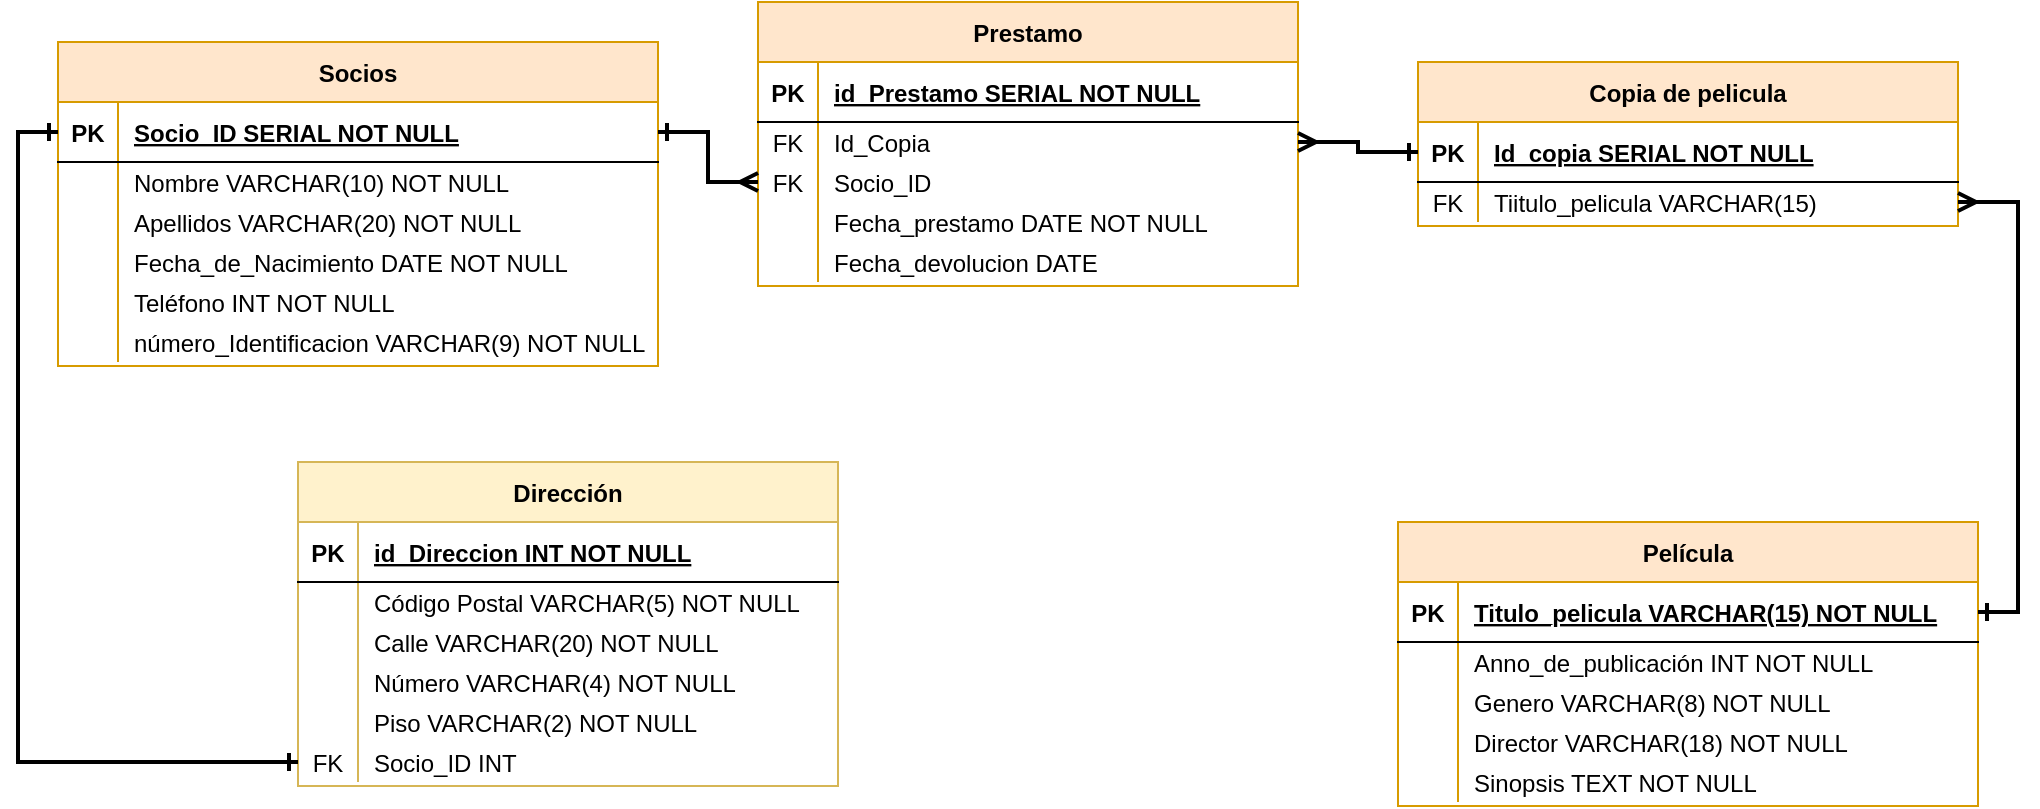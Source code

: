 <mxfile version="23.1.2" type="device">
  <diagram name="Página-1" id="b1F38olRcPVc5wKSzZeU">
    <mxGraphModel dx="954" dy="647" grid="1" gridSize="10" guides="1" tooltips="1" connect="1" arrows="1" fold="1" page="1" pageScale="1" pageWidth="827" pageHeight="1169" math="0" shadow="0">
      <root>
        <mxCell id="0" />
        <mxCell id="1" parent="0" />
        <mxCell id="GmrNCMUaz3DFO7b5eAPI-1" value="Socios" style="shape=table;startSize=30;container=1;collapsible=1;childLayout=tableLayout;fixedRows=1;rowLines=0;fontStyle=1;align=center;resizeLast=1;fillColor=#ffe6cc;strokeColor=#d79b00;" vertex="1" parent="1">
          <mxGeometry x="570" y="250" width="300" height="162" as="geometry" />
        </mxCell>
        <mxCell id="GmrNCMUaz3DFO7b5eAPI-2" value="" style="shape=partialRectangle;collapsible=0;dropTarget=0;pointerEvents=0;fillColor=none;points=[[0,0.5],[1,0.5]];portConstraint=eastwest;top=0;left=0;right=0;bottom=1;" vertex="1" parent="GmrNCMUaz3DFO7b5eAPI-1">
          <mxGeometry y="30" width="300" height="30" as="geometry" />
        </mxCell>
        <mxCell id="GmrNCMUaz3DFO7b5eAPI-3" value="PK" style="shape=partialRectangle;overflow=hidden;connectable=0;fillColor=none;top=0;left=0;bottom=0;right=0;fontStyle=1;" vertex="1" parent="GmrNCMUaz3DFO7b5eAPI-2">
          <mxGeometry width="30" height="30" as="geometry">
            <mxRectangle width="30" height="30" as="alternateBounds" />
          </mxGeometry>
        </mxCell>
        <mxCell id="GmrNCMUaz3DFO7b5eAPI-4" value="Socio_ID SERIAL NOT NULL" style="shape=partialRectangle;overflow=hidden;connectable=0;fillColor=none;top=0;left=0;bottom=0;right=0;align=left;spacingLeft=6;fontStyle=5;" vertex="1" parent="GmrNCMUaz3DFO7b5eAPI-2">
          <mxGeometry x="30" width="270" height="30" as="geometry">
            <mxRectangle width="270" height="30" as="alternateBounds" />
          </mxGeometry>
        </mxCell>
        <mxCell id="GmrNCMUaz3DFO7b5eAPI-5" value="" style="shape=partialRectangle;collapsible=0;dropTarget=0;pointerEvents=0;fillColor=none;points=[[0,0.5],[1,0.5]];portConstraint=eastwest;top=0;left=0;right=0;bottom=0;" vertex="1" parent="GmrNCMUaz3DFO7b5eAPI-1">
          <mxGeometry y="60" width="300" height="20" as="geometry" />
        </mxCell>
        <mxCell id="GmrNCMUaz3DFO7b5eAPI-6" value="" style="shape=partialRectangle;overflow=hidden;connectable=0;fillColor=none;top=0;left=0;bottom=0;right=0;" vertex="1" parent="GmrNCMUaz3DFO7b5eAPI-5">
          <mxGeometry width="30" height="20" as="geometry">
            <mxRectangle width="30" height="20" as="alternateBounds" />
          </mxGeometry>
        </mxCell>
        <mxCell id="GmrNCMUaz3DFO7b5eAPI-7" value="Nombre VARCHAR(10) NOT NULL" style="shape=partialRectangle;overflow=hidden;connectable=0;fillColor=none;top=0;left=0;bottom=0;right=0;align=left;spacingLeft=6;" vertex="1" parent="GmrNCMUaz3DFO7b5eAPI-5">
          <mxGeometry x="30" width="270" height="20" as="geometry">
            <mxRectangle width="270" height="20" as="alternateBounds" />
          </mxGeometry>
        </mxCell>
        <mxCell id="GmrNCMUaz3DFO7b5eAPI-8" value="" style="shape=partialRectangle;collapsible=0;dropTarget=0;pointerEvents=0;fillColor=none;points=[[0,0.5],[1,0.5]];portConstraint=eastwest;top=0;left=0;right=0;bottom=0;" vertex="1" parent="GmrNCMUaz3DFO7b5eAPI-1">
          <mxGeometry y="80" width="300" height="20" as="geometry" />
        </mxCell>
        <mxCell id="GmrNCMUaz3DFO7b5eAPI-9" value="" style="shape=partialRectangle;overflow=hidden;connectable=0;fillColor=none;top=0;left=0;bottom=0;right=0;" vertex="1" parent="GmrNCMUaz3DFO7b5eAPI-8">
          <mxGeometry width="30" height="20" as="geometry">
            <mxRectangle width="30" height="20" as="alternateBounds" />
          </mxGeometry>
        </mxCell>
        <mxCell id="GmrNCMUaz3DFO7b5eAPI-10" value="Apellidos VARCHAR(20) NOT NULL" style="shape=partialRectangle;overflow=hidden;connectable=0;fillColor=none;top=0;left=0;bottom=0;right=0;align=left;spacingLeft=6;" vertex="1" parent="GmrNCMUaz3DFO7b5eAPI-8">
          <mxGeometry x="30" width="270" height="20" as="geometry">
            <mxRectangle width="270" height="20" as="alternateBounds" />
          </mxGeometry>
        </mxCell>
        <mxCell id="GmrNCMUaz3DFO7b5eAPI-11" value="" style="shape=partialRectangle;collapsible=0;dropTarget=0;pointerEvents=0;fillColor=none;points=[[0,0.5],[1,0.5]];portConstraint=eastwest;top=0;left=0;right=0;bottom=0;" vertex="1" parent="GmrNCMUaz3DFO7b5eAPI-1">
          <mxGeometry y="100" width="300" height="20" as="geometry" />
        </mxCell>
        <mxCell id="GmrNCMUaz3DFO7b5eAPI-12" value="" style="shape=partialRectangle;overflow=hidden;connectable=0;fillColor=none;top=0;left=0;bottom=0;right=0;" vertex="1" parent="GmrNCMUaz3DFO7b5eAPI-11">
          <mxGeometry width="30" height="20" as="geometry">
            <mxRectangle width="30" height="20" as="alternateBounds" />
          </mxGeometry>
        </mxCell>
        <mxCell id="GmrNCMUaz3DFO7b5eAPI-13" value="Fecha_de_Nacimiento DATE NOT NULL" style="shape=partialRectangle;overflow=hidden;connectable=0;fillColor=none;top=0;left=0;bottom=0;right=0;align=left;spacingLeft=6;" vertex="1" parent="GmrNCMUaz3DFO7b5eAPI-11">
          <mxGeometry x="30" width="270" height="20" as="geometry">
            <mxRectangle width="270" height="20" as="alternateBounds" />
          </mxGeometry>
        </mxCell>
        <mxCell id="GmrNCMUaz3DFO7b5eAPI-14" value="" style="shape=partialRectangle;collapsible=0;dropTarget=0;pointerEvents=0;fillColor=none;points=[[0,0.5],[1,0.5]];portConstraint=eastwest;top=0;left=0;right=0;bottom=0;" vertex="1" parent="GmrNCMUaz3DFO7b5eAPI-1">
          <mxGeometry y="120" width="300" height="20" as="geometry" />
        </mxCell>
        <mxCell id="GmrNCMUaz3DFO7b5eAPI-15" value="" style="shape=partialRectangle;overflow=hidden;connectable=0;fillColor=none;top=0;left=0;bottom=0;right=0;" vertex="1" parent="GmrNCMUaz3DFO7b5eAPI-14">
          <mxGeometry width="30" height="20" as="geometry">
            <mxRectangle width="30" height="20" as="alternateBounds" />
          </mxGeometry>
        </mxCell>
        <mxCell id="GmrNCMUaz3DFO7b5eAPI-16" value="Teléfono INT NOT NULL" style="shape=partialRectangle;overflow=hidden;connectable=0;fillColor=none;top=0;left=0;bottom=0;right=0;align=left;spacingLeft=6;" vertex="1" parent="GmrNCMUaz3DFO7b5eAPI-14">
          <mxGeometry x="30" width="270" height="20" as="geometry">
            <mxRectangle width="270" height="20" as="alternateBounds" />
          </mxGeometry>
        </mxCell>
        <mxCell id="GmrNCMUaz3DFO7b5eAPI-17" value="" style="shape=partialRectangle;collapsible=0;dropTarget=0;pointerEvents=0;fillColor=none;points=[[0,0.5],[1,0.5]];portConstraint=eastwest;top=0;left=0;right=0;bottom=0;" vertex="1" parent="GmrNCMUaz3DFO7b5eAPI-1">
          <mxGeometry y="140" width="300" height="20" as="geometry" />
        </mxCell>
        <mxCell id="GmrNCMUaz3DFO7b5eAPI-18" value="" style="shape=partialRectangle;overflow=hidden;connectable=0;fillColor=none;top=0;left=0;bottom=0;right=0;" vertex="1" parent="GmrNCMUaz3DFO7b5eAPI-17">
          <mxGeometry width="30" height="20" as="geometry">
            <mxRectangle width="30" height="20" as="alternateBounds" />
          </mxGeometry>
        </mxCell>
        <mxCell id="GmrNCMUaz3DFO7b5eAPI-19" value="número_Identificacion VARCHAR(9) NOT NULL" style="shape=partialRectangle;overflow=hidden;connectable=0;fillColor=none;top=0;left=0;bottom=0;right=0;align=left;spacingLeft=6;" vertex="1" parent="GmrNCMUaz3DFO7b5eAPI-17">
          <mxGeometry x="30" width="270" height="20" as="geometry">
            <mxRectangle width="270" height="20" as="alternateBounds" />
          </mxGeometry>
        </mxCell>
        <mxCell id="GmrNCMUaz3DFO7b5eAPI-20" value="Película" style="shape=table;startSize=30;container=1;collapsible=1;childLayout=tableLayout;fixedRows=1;rowLines=0;fontStyle=1;align=center;resizeLast=1;fillColor=#ffe6cc;strokeColor=#d79b00;" vertex="1" parent="1">
          <mxGeometry x="1240" y="490" width="290" height="142" as="geometry" />
        </mxCell>
        <mxCell id="GmrNCMUaz3DFO7b5eAPI-21" value="" style="shape=partialRectangle;collapsible=0;dropTarget=0;pointerEvents=0;fillColor=none;points=[[0,0.5],[1,0.5]];portConstraint=eastwest;top=0;left=0;right=0;bottom=1;" vertex="1" parent="GmrNCMUaz3DFO7b5eAPI-20">
          <mxGeometry y="30" width="290" height="30" as="geometry" />
        </mxCell>
        <mxCell id="GmrNCMUaz3DFO7b5eAPI-22" value="PK" style="shape=partialRectangle;overflow=hidden;connectable=0;fillColor=none;top=0;left=0;bottom=0;right=0;fontStyle=1;" vertex="1" parent="GmrNCMUaz3DFO7b5eAPI-21">
          <mxGeometry width="30" height="30" as="geometry">
            <mxRectangle width="30" height="30" as="alternateBounds" />
          </mxGeometry>
        </mxCell>
        <mxCell id="GmrNCMUaz3DFO7b5eAPI-23" value="Titulo_pelicula VARCHAR(15) NOT NULL" style="shape=partialRectangle;overflow=hidden;connectable=0;fillColor=none;top=0;left=0;bottom=0;right=0;align=left;spacingLeft=6;fontStyle=5;" vertex="1" parent="GmrNCMUaz3DFO7b5eAPI-21">
          <mxGeometry x="30" width="260" height="30" as="geometry">
            <mxRectangle width="260" height="30" as="alternateBounds" />
          </mxGeometry>
        </mxCell>
        <mxCell id="GmrNCMUaz3DFO7b5eAPI-24" value="" style="shape=partialRectangle;collapsible=0;dropTarget=0;pointerEvents=0;fillColor=none;points=[[0,0.5],[1,0.5]];portConstraint=eastwest;top=0;left=0;right=0;bottom=0;" vertex="1" parent="GmrNCMUaz3DFO7b5eAPI-20">
          <mxGeometry y="60" width="290" height="20" as="geometry" />
        </mxCell>
        <mxCell id="GmrNCMUaz3DFO7b5eAPI-25" value="" style="shape=partialRectangle;overflow=hidden;connectable=0;fillColor=none;top=0;left=0;bottom=0;right=0;" vertex="1" parent="GmrNCMUaz3DFO7b5eAPI-24">
          <mxGeometry width="30" height="20" as="geometry">
            <mxRectangle width="30" height="20" as="alternateBounds" />
          </mxGeometry>
        </mxCell>
        <mxCell id="GmrNCMUaz3DFO7b5eAPI-26" value="Anno_de_publicación INT NOT NULL" style="shape=partialRectangle;overflow=hidden;connectable=0;fillColor=none;top=0;left=0;bottom=0;right=0;align=left;spacingLeft=6;" vertex="1" parent="GmrNCMUaz3DFO7b5eAPI-24">
          <mxGeometry x="30" width="260" height="20" as="geometry">
            <mxRectangle width="260" height="20" as="alternateBounds" />
          </mxGeometry>
        </mxCell>
        <mxCell id="GmrNCMUaz3DFO7b5eAPI-27" value="" style="shape=partialRectangle;collapsible=0;dropTarget=0;pointerEvents=0;fillColor=none;points=[[0,0.5],[1,0.5]];portConstraint=eastwest;top=0;left=0;right=0;bottom=0;" vertex="1" parent="GmrNCMUaz3DFO7b5eAPI-20">
          <mxGeometry y="80" width="290" height="20" as="geometry" />
        </mxCell>
        <mxCell id="GmrNCMUaz3DFO7b5eAPI-28" value="" style="shape=partialRectangle;overflow=hidden;connectable=0;fillColor=none;top=0;left=0;bottom=0;right=0;" vertex="1" parent="GmrNCMUaz3DFO7b5eAPI-27">
          <mxGeometry width="30" height="20" as="geometry">
            <mxRectangle width="30" height="20" as="alternateBounds" />
          </mxGeometry>
        </mxCell>
        <mxCell id="GmrNCMUaz3DFO7b5eAPI-29" value="Genero VARCHAR(8) NOT NULL" style="shape=partialRectangle;overflow=hidden;connectable=0;fillColor=none;top=0;left=0;bottom=0;right=0;align=left;spacingLeft=6;" vertex="1" parent="GmrNCMUaz3DFO7b5eAPI-27">
          <mxGeometry x="30" width="260" height="20" as="geometry">
            <mxRectangle width="260" height="20" as="alternateBounds" />
          </mxGeometry>
        </mxCell>
        <mxCell id="GmrNCMUaz3DFO7b5eAPI-30" value="" style="shape=partialRectangle;collapsible=0;dropTarget=0;pointerEvents=0;fillColor=none;points=[[0,0.5],[1,0.5]];portConstraint=eastwest;top=0;left=0;right=0;bottom=0;" vertex="1" parent="GmrNCMUaz3DFO7b5eAPI-20">
          <mxGeometry y="100" width="290" height="20" as="geometry" />
        </mxCell>
        <mxCell id="GmrNCMUaz3DFO7b5eAPI-31" value="" style="shape=partialRectangle;overflow=hidden;connectable=0;fillColor=none;top=0;left=0;bottom=0;right=0;" vertex="1" parent="GmrNCMUaz3DFO7b5eAPI-30">
          <mxGeometry width="30" height="20" as="geometry">
            <mxRectangle width="30" height="20" as="alternateBounds" />
          </mxGeometry>
        </mxCell>
        <mxCell id="GmrNCMUaz3DFO7b5eAPI-32" value="Director VARCHAR(18) NOT NULL" style="shape=partialRectangle;overflow=hidden;connectable=0;fillColor=none;top=0;left=0;bottom=0;right=0;align=left;spacingLeft=6;" vertex="1" parent="GmrNCMUaz3DFO7b5eAPI-30">
          <mxGeometry x="30" width="260" height="20" as="geometry">
            <mxRectangle width="260" height="20" as="alternateBounds" />
          </mxGeometry>
        </mxCell>
        <mxCell id="GmrNCMUaz3DFO7b5eAPI-33" value="" style="shape=partialRectangle;collapsible=0;dropTarget=0;pointerEvents=0;fillColor=none;points=[[0,0.5],[1,0.5]];portConstraint=eastwest;top=0;left=0;right=0;bottom=0;" vertex="1" parent="GmrNCMUaz3DFO7b5eAPI-20">
          <mxGeometry y="120" width="290" height="20" as="geometry" />
        </mxCell>
        <mxCell id="GmrNCMUaz3DFO7b5eAPI-34" value="" style="shape=partialRectangle;overflow=hidden;connectable=0;fillColor=none;top=0;left=0;bottom=0;right=0;" vertex="1" parent="GmrNCMUaz3DFO7b5eAPI-33">
          <mxGeometry width="30" height="20" as="geometry">
            <mxRectangle width="30" height="20" as="alternateBounds" />
          </mxGeometry>
        </mxCell>
        <mxCell id="GmrNCMUaz3DFO7b5eAPI-35" value="Sinopsis TEXT NOT NULL" style="shape=partialRectangle;overflow=hidden;connectable=0;fillColor=none;top=0;left=0;bottom=0;right=0;align=left;spacingLeft=6;" vertex="1" parent="GmrNCMUaz3DFO7b5eAPI-33">
          <mxGeometry x="30" width="260" height="20" as="geometry">
            <mxRectangle width="260" height="20" as="alternateBounds" />
          </mxGeometry>
        </mxCell>
        <mxCell id="GmrNCMUaz3DFO7b5eAPI-36" value="Copia de pelicula" style="shape=table;startSize=30;container=1;collapsible=1;childLayout=tableLayout;fixedRows=1;rowLines=0;fontStyle=1;align=center;resizeLast=1;fillColor=#ffe6cc;strokeColor=#d79b00;" vertex="1" parent="1">
          <mxGeometry x="1250" y="260" width="270" height="82" as="geometry" />
        </mxCell>
        <mxCell id="GmrNCMUaz3DFO7b5eAPI-37" value="" style="shape=partialRectangle;collapsible=0;dropTarget=0;pointerEvents=0;fillColor=none;points=[[0,0.5],[1,0.5]];portConstraint=eastwest;top=0;left=0;right=0;bottom=1;" vertex="1" parent="GmrNCMUaz3DFO7b5eAPI-36">
          <mxGeometry y="30" width="270" height="30" as="geometry" />
        </mxCell>
        <mxCell id="GmrNCMUaz3DFO7b5eAPI-38" value="PK" style="shape=partialRectangle;overflow=hidden;connectable=0;fillColor=none;top=0;left=0;bottom=0;right=0;fontStyle=1;" vertex="1" parent="GmrNCMUaz3DFO7b5eAPI-37">
          <mxGeometry width="30" height="30" as="geometry">
            <mxRectangle width="30" height="30" as="alternateBounds" />
          </mxGeometry>
        </mxCell>
        <mxCell id="GmrNCMUaz3DFO7b5eAPI-39" value="Id_copia SERIAL NOT NULL" style="shape=partialRectangle;overflow=hidden;connectable=0;fillColor=none;top=0;left=0;bottom=0;right=0;align=left;spacingLeft=6;fontStyle=5;" vertex="1" parent="GmrNCMUaz3DFO7b5eAPI-37">
          <mxGeometry x="30" width="240" height="30" as="geometry">
            <mxRectangle width="240" height="30" as="alternateBounds" />
          </mxGeometry>
        </mxCell>
        <mxCell id="GmrNCMUaz3DFO7b5eAPI-40" value="" style="shape=partialRectangle;collapsible=0;dropTarget=0;pointerEvents=0;fillColor=none;points=[[0,0.5],[1,0.5]];portConstraint=eastwest;top=0;left=0;right=0;bottom=0;" vertex="1" parent="GmrNCMUaz3DFO7b5eAPI-36">
          <mxGeometry y="60" width="270" height="20" as="geometry" />
        </mxCell>
        <mxCell id="GmrNCMUaz3DFO7b5eAPI-41" value="FK" style="shape=partialRectangle;overflow=hidden;connectable=0;fillColor=none;top=0;left=0;bottom=0;right=0;" vertex="1" parent="GmrNCMUaz3DFO7b5eAPI-40">
          <mxGeometry width="30" height="20" as="geometry">
            <mxRectangle width="30" height="20" as="alternateBounds" />
          </mxGeometry>
        </mxCell>
        <mxCell id="GmrNCMUaz3DFO7b5eAPI-42" value="Tiitulo_pelicula VARCHAR(15)" style="shape=partialRectangle;overflow=hidden;connectable=0;fillColor=none;top=0;left=0;bottom=0;right=0;align=left;spacingLeft=6;" vertex="1" parent="GmrNCMUaz3DFO7b5eAPI-40">
          <mxGeometry x="30" width="240" height="20" as="geometry">
            <mxRectangle width="240" height="20" as="alternateBounds" />
          </mxGeometry>
        </mxCell>
        <mxCell id="GmrNCMUaz3DFO7b5eAPI-43" value="Prestamo" style="shape=table;startSize=30;container=1;collapsible=1;childLayout=tableLayout;fixedRows=1;rowLines=0;fontStyle=1;align=center;resizeLast=1;fillColor=#ffe6cc;strokeColor=#d79b00;" vertex="1" parent="1">
          <mxGeometry x="920" y="230" width="270" height="142" as="geometry" />
        </mxCell>
        <mxCell id="GmrNCMUaz3DFO7b5eAPI-44" value="" style="shape=partialRectangle;collapsible=0;dropTarget=0;pointerEvents=0;fillColor=none;points=[[0,0.5],[1,0.5]];portConstraint=eastwest;top=0;left=0;right=0;bottom=1;" vertex="1" parent="GmrNCMUaz3DFO7b5eAPI-43">
          <mxGeometry y="30" width="270" height="30" as="geometry" />
        </mxCell>
        <mxCell id="GmrNCMUaz3DFO7b5eAPI-45" value="PK" style="shape=partialRectangle;overflow=hidden;connectable=0;fillColor=none;top=0;left=0;bottom=0;right=0;fontStyle=1;" vertex="1" parent="GmrNCMUaz3DFO7b5eAPI-44">
          <mxGeometry width="30" height="30" as="geometry">
            <mxRectangle width="30" height="30" as="alternateBounds" />
          </mxGeometry>
        </mxCell>
        <mxCell id="GmrNCMUaz3DFO7b5eAPI-46" value="id_Prestamo SERIAL NOT NULL" style="shape=partialRectangle;overflow=hidden;connectable=0;fillColor=none;top=0;left=0;bottom=0;right=0;align=left;spacingLeft=6;fontStyle=5;" vertex="1" parent="GmrNCMUaz3DFO7b5eAPI-44">
          <mxGeometry x="30" width="240" height="30" as="geometry">
            <mxRectangle width="240" height="30" as="alternateBounds" />
          </mxGeometry>
        </mxCell>
        <mxCell id="GmrNCMUaz3DFO7b5eAPI-47" value="" style="shape=partialRectangle;collapsible=0;dropTarget=0;pointerEvents=0;fillColor=none;points=[[0,0.5],[1,0.5]];portConstraint=eastwest;top=0;left=0;right=0;bottom=0;" vertex="1" parent="GmrNCMUaz3DFO7b5eAPI-43">
          <mxGeometry y="60" width="270" height="20" as="geometry" />
        </mxCell>
        <mxCell id="GmrNCMUaz3DFO7b5eAPI-48" value="FK" style="shape=partialRectangle;overflow=hidden;connectable=0;fillColor=none;top=0;left=0;bottom=0;right=0;" vertex="1" parent="GmrNCMUaz3DFO7b5eAPI-47">
          <mxGeometry width="30" height="20" as="geometry">
            <mxRectangle width="30" height="20" as="alternateBounds" />
          </mxGeometry>
        </mxCell>
        <mxCell id="GmrNCMUaz3DFO7b5eAPI-49" value="Id_Copia" style="shape=partialRectangle;overflow=hidden;connectable=0;fillColor=none;top=0;left=0;bottom=0;right=0;align=left;spacingLeft=6;" vertex="1" parent="GmrNCMUaz3DFO7b5eAPI-47">
          <mxGeometry x="30" width="240" height="20" as="geometry">
            <mxRectangle width="240" height="20" as="alternateBounds" />
          </mxGeometry>
        </mxCell>
        <mxCell id="GmrNCMUaz3DFO7b5eAPI-50" value="" style="shape=partialRectangle;collapsible=0;dropTarget=0;pointerEvents=0;fillColor=none;points=[[0,0.5],[1,0.5]];portConstraint=eastwest;top=0;left=0;right=0;bottom=0;" vertex="1" parent="GmrNCMUaz3DFO7b5eAPI-43">
          <mxGeometry y="80" width="270" height="20" as="geometry" />
        </mxCell>
        <mxCell id="GmrNCMUaz3DFO7b5eAPI-51" value="FK" style="shape=partialRectangle;overflow=hidden;connectable=0;fillColor=none;top=0;left=0;bottom=0;right=0;" vertex="1" parent="GmrNCMUaz3DFO7b5eAPI-50">
          <mxGeometry width="30" height="20" as="geometry">
            <mxRectangle width="30" height="20" as="alternateBounds" />
          </mxGeometry>
        </mxCell>
        <mxCell id="GmrNCMUaz3DFO7b5eAPI-52" value="Socio_ID" style="shape=partialRectangle;overflow=hidden;connectable=0;fillColor=none;top=0;left=0;bottom=0;right=0;align=left;spacingLeft=6;" vertex="1" parent="GmrNCMUaz3DFO7b5eAPI-50">
          <mxGeometry x="30" width="240" height="20" as="geometry">
            <mxRectangle width="240" height="20" as="alternateBounds" />
          </mxGeometry>
        </mxCell>
        <mxCell id="GmrNCMUaz3DFO7b5eAPI-53" value="" style="shape=partialRectangle;collapsible=0;dropTarget=0;pointerEvents=0;fillColor=none;points=[[0,0.5],[1,0.5]];portConstraint=eastwest;top=0;left=0;right=0;bottom=0;" vertex="1" parent="GmrNCMUaz3DFO7b5eAPI-43">
          <mxGeometry y="100" width="270" height="20" as="geometry" />
        </mxCell>
        <mxCell id="GmrNCMUaz3DFO7b5eAPI-54" value="" style="shape=partialRectangle;overflow=hidden;connectable=0;fillColor=none;top=0;left=0;bottom=0;right=0;" vertex="1" parent="GmrNCMUaz3DFO7b5eAPI-53">
          <mxGeometry width="30" height="20" as="geometry">
            <mxRectangle width="30" height="20" as="alternateBounds" />
          </mxGeometry>
        </mxCell>
        <mxCell id="GmrNCMUaz3DFO7b5eAPI-55" value="Fecha_prestamo DATE NOT NULL" style="shape=partialRectangle;overflow=hidden;connectable=0;fillColor=none;top=0;left=0;bottom=0;right=0;align=left;spacingLeft=6;" vertex="1" parent="GmrNCMUaz3DFO7b5eAPI-53">
          <mxGeometry x="30" width="240" height="20" as="geometry">
            <mxRectangle width="240" height="20" as="alternateBounds" />
          </mxGeometry>
        </mxCell>
        <mxCell id="GmrNCMUaz3DFO7b5eAPI-56" value="" style="shape=partialRectangle;collapsible=0;dropTarget=0;pointerEvents=0;fillColor=none;points=[[0,0.5],[1,0.5]];portConstraint=eastwest;top=0;left=0;right=0;bottom=0;" vertex="1" parent="GmrNCMUaz3DFO7b5eAPI-43">
          <mxGeometry y="120" width="270" height="20" as="geometry" />
        </mxCell>
        <mxCell id="GmrNCMUaz3DFO7b5eAPI-57" value="" style="shape=partialRectangle;overflow=hidden;connectable=0;fillColor=none;top=0;left=0;bottom=0;right=0;" vertex="1" parent="GmrNCMUaz3DFO7b5eAPI-56">
          <mxGeometry width="30" height="20" as="geometry">
            <mxRectangle width="30" height="20" as="alternateBounds" />
          </mxGeometry>
        </mxCell>
        <mxCell id="GmrNCMUaz3DFO7b5eAPI-58" value="Fecha_devolucion DATE" style="shape=partialRectangle;overflow=hidden;connectable=0;fillColor=none;top=0;left=0;bottom=0;right=0;align=left;spacingLeft=6;" vertex="1" parent="GmrNCMUaz3DFO7b5eAPI-56">
          <mxGeometry x="30" width="240" height="20" as="geometry">
            <mxRectangle width="240" height="20" as="alternateBounds" />
          </mxGeometry>
        </mxCell>
        <mxCell id="GmrNCMUaz3DFO7b5eAPI-59" style="edgeStyle=orthogonalEdgeStyle;rounded=0;orthogonalLoop=1;jettySize=auto;html=1;exitX=1;exitY=0.5;exitDx=0;exitDy=0;entryX=0;entryY=0.5;entryDx=0;entryDy=0;endArrow=ERmany;endFill=0;startArrow=ERone;startFill=0;strokeWidth=2;" edge="1" parent="1" source="GmrNCMUaz3DFO7b5eAPI-2" target="GmrNCMUaz3DFO7b5eAPI-50">
          <mxGeometry relative="1" as="geometry" />
        </mxCell>
        <mxCell id="GmrNCMUaz3DFO7b5eAPI-60" style="edgeStyle=orthogonalEdgeStyle;rounded=0;orthogonalLoop=1;jettySize=auto;html=1;exitX=0;exitY=0.5;exitDx=0;exitDy=0;entryX=1;entryY=0.5;entryDx=0;entryDy=0;startArrow=ERone;startFill=0;endArrow=ERmany;endFill=0;strokeWidth=2;" edge="1" parent="1" source="GmrNCMUaz3DFO7b5eAPI-37" target="GmrNCMUaz3DFO7b5eAPI-47">
          <mxGeometry relative="1" as="geometry" />
        </mxCell>
        <mxCell id="GmrNCMUaz3DFO7b5eAPI-61" style="edgeStyle=orthogonalEdgeStyle;rounded=0;orthogonalLoop=1;jettySize=auto;html=1;exitX=1;exitY=0.5;exitDx=0;exitDy=0;strokeWidth=2;startArrow=ERmany;startFill=0;endArrow=ERone;endFill=0;" edge="1" parent="1" source="GmrNCMUaz3DFO7b5eAPI-40" target="GmrNCMUaz3DFO7b5eAPI-21">
          <mxGeometry relative="1" as="geometry" />
        </mxCell>
        <mxCell id="GmrNCMUaz3DFO7b5eAPI-62" value="Dirección" style="shape=table;startSize=30;container=1;collapsible=1;childLayout=tableLayout;fixedRows=1;rowLines=0;fontStyle=1;align=center;resizeLast=1;fillColor=#fff2cc;strokeColor=#d6b656;" vertex="1" parent="1">
          <mxGeometry x="690" y="460" width="270" height="162" as="geometry" />
        </mxCell>
        <mxCell id="GmrNCMUaz3DFO7b5eAPI-63" value="" style="shape=partialRectangle;collapsible=0;dropTarget=0;pointerEvents=0;fillColor=none;points=[[0,0.5],[1,0.5]];portConstraint=eastwest;top=0;left=0;right=0;bottom=1;" vertex="1" parent="GmrNCMUaz3DFO7b5eAPI-62">
          <mxGeometry y="30" width="270" height="30" as="geometry" />
        </mxCell>
        <mxCell id="GmrNCMUaz3DFO7b5eAPI-64" value="PK" style="shape=partialRectangle;overflow=hidden;connectable=0;fillColor=none;top=0;left=0;bottom=0;right=0;fontStyle=1;" vertex="1" parent="GmrNCMUaz3DFO7b5eAPI-63">
          <mxGeometry width="30" height="30" as="geometry">
            <mxRectangle width="30" height="30" as="alternateBounds" />
          </mxGeometry>
        </mxCell>
        <mxCell id="GmrNCMUaz3DFO7b5eAPI-65" value="id_Direccion INT NOT NULL" style="shape=partialRectangle;overflow=hidden;connectable=0;fillColor=none;top=0;left=0;bottom=0;right=0;align=left;spacingLeft=6;fontStyle=5;" vertex="1" parent="GmrNCMUaz3DFO7b5eAPI-63">
          <mxGeometry x="30" width="240" height="30" as="geometry">
            <mxRectangle width="240" height="30" as="alternateBounds" />
          </mxGeometry>
        </mxCell>
        <mxCell id="GmrNCMUaz3DFO7b5eAPI-66" value="" style="shape=partialRectangle;collapsible=0;dropTarget=0;pointerEvents=0;fillColor=none;points=[[0,0.5],[1,0.5]];portConstraint=eastwest;top=0;left=0;right=0;bottom=0;" vertex="1" parent="GmrNCMUaz3DFO7b5eAPI-62">
          <mxGeometry y="60" width="270" height="20" as="geometry" />
        </mxCell>
        <mxCell id="GmrNCMUaz3DFO7b5eAPI-67" value="" style="shape=partialRectangle;overflow=hidden;connectable=0;fillColor=none;top=0;left=0;bottom=0;right=0;" vertex="1" parent="GmrNCMUaz3DFO7b5eAPI-66">
          <mxGeometry width="30" height="20" as="geometry">
            <mxRectangle width="30" height="20" as="alternateBounds" />
          </mxGeometry>
        </mxCell>
        <mxCell id="GmrNCMUaz3DFO7b5eAPI-68" value="Código Postal VARCHAR(5) NOT NULL" style="shape=partialRectangle;overflow=hidden;connectable=0;fillColor=none;top=0;left=0;bottom=0;right=0;align=left;spacingLeft=6;" vertex="1" parent="GmrNCMUaz3DFO7b5eAPI-66">
          <mxGeometry x="30" width="240" height="20" as="geometry">
            <mxRectangle width="240" height="20" as="alternateBounds" />
          </mxGeometry>
        </mxCell>
        <mxCell id="GmrNCMUaz3DFO7b5eAPI-69" value="" style="shape=partialRectangle;collapsible=0;dropTarget=0;pointerEvents=0;fillColor=none;points=[[0,0.5],[1,0.5]];portConstraint=eastwest;top=0;left=0;right=0;bottom=0;" vertex="1" parent="GmrNCMUaz3DFO7b5eAPI-62">
          <mxGeometry y="80" width="270" height="20" as="geometry" />
        </mxCell>
        <mxCell id="GmrNCMUaz3DFO7b5eAPI-70" value="" style="shape=partialRectangle;overflow=hidden;connectable=0;fillColor=none;top=0;left=0;bottom=0;right=0;" vertex="1" parent="GmrNCMUaz3DFO7b5eAPI-69">
          <mxGeometry width="30" height="20" as="geometry">
            <mxRectangle width="30" height="20" as="alternateBounds" />
          </mxGeometry>
        </mxCell>
        <mxCell id="GmrNCMUaz3DFO7b5eAPI-71" value="Calle VARCHAR(20) NOT NULL" style="shape=partialRectangle;overflow=hidden;connectable=0;fillColor=none;top=0;left=0;bottom=0;right=0;align=left;spacingLeft=6;" vertex="1" parent="GmrNCMUaz3DFO7b5eAPI-69">
          <mxGeometry x="30" width="240" height="20" as="geometry">
            <mxRectangle width="240" height="20" as="alternateBounds" />
          </mxGeometry>
        </mxCell>
        <mxCell id="GmrNCMUaz3DFO7b5eAPI-72" value="" style="shape=partialRectangle;collapsible=0;dropTarget=0;pointerEvents=0;fillColor=none;points=[[0,0.5],[1,0.5]];portConstraint=eastwest;top=0;left=0;right=0;bottom=0;" vertex="1" parent="GmrNCMUaz3DFO7b5eAPI-62">
          <mxGeometry y="100" width="270" height="20" as="geometry" />
        </mxCell>
        <mxCell id="GmrNCMUaz3DFO7b5eAPI-73" value="" style="shape=partialRectangle;overflow=hidden;connectable=0;fillColor=none;top=0;left=0;bottom=0;right=0;" vertex="1" parent="GmrNCMUaz3DFO7b5eAPI-72">
          <mxGeometry width="30" height="20" as="geometry">
            <mxRectangle width="30" height="20" as="alternateBounds" />
          </mxGeometry>
        </mxCell>
        <mxCell id="GmrNCMUaz3DFO7b5eAPI-74" value="Número VARCHAR(4) NOT NULL" style="shape=partialRectangle;overflow=hidden;connectable=0;fillColor=none;top=0;left=0;bottom=0;right=0;align=left;spacingLeft=6;" vertex="1" parent="GmrNCMUaz3DFO7b5eAPI-72">
          <mxGeometry x="30" width="240" height="20" as="geometry">
            <mxRectangle width="240" height="20" as="alternateBounds" />
          </mxGeometry>
        </mxCell>
        <mxCell id="GmrNCMUaz3DFO7b5eAPI-75" value="" style="shape=partialRectangle;collapsible=0;dropTarget=0;pointerEvents=0;fillColor=none;points=[[0,0.5],[1,0.5]];portConstraint=eastwest;top=0;left=0;right=0;bottom=0;" vertex="1" parent="GmrNCMUaz3DFO7b5eAPI-62">
          <mxGeometry y="120" width="270" height="20" as="geometry" />
        </mxCell>
        <mxCell id="GmrNCMUaz3DFO7b5eAPI-76" value="" style="shape=partialRectangle;overflow=hidden;connectable=0;fillColor=none;top=0;left=0;bottom=0;right=0;" vertex="1" parent="GmrNCMUaz3DFO7b5eAPI-75">
          <mxGeometry width="30" height="20" as="geometry">
            <mxRectangle width="30" height="20" as="alternateBounds" />
          </mxGeometry>
        </mxCell>
        <mxCell id="GmrNCMUaz3DFO7b5eAPI-77" value="Piso VARCHAR(2) NOT NULL" style="shape=partialRectangle;overflow=hidden;connectable=0;fillColor=none;top=0;left=0;bottom=0;right=0;align=left;spacingLeft=6;" vertex="1" parent="GmrNCMUaz3DFO7b5eAPI-75">
          <mxGeometry x="30" width="240" height="20" as="geometry">
            <mxRectangle width="240" height="20" as="alternateBounds" />
          </mxGeometry>
        </mxCell>
        <mxCell id="GmrNCMUaz3DFO7b5eAPI-78" value="" style="shape=partialRectangle;collapsible=0;dropTarget=0;pointerEvents=0;fillColor=none;points=[[0,0.5],[1,0.5]];portConstraint=eastwest;top=0;left=0;right=0;bottom=0;" vertex="1" parent="GmrNCMUaz3DFO7b5eAPI-62">
          <mxGeometry y="140" width="270" height="20" as="geometry" />
        </mxCell>
        <mxCell id="GmrNCMUaz3DFO7b5eAPI-79" value="FK" style="shape=partialRectangle;overflow=hidden;connectable=0;fillColor=none;top=0;left=0;bottom=0;right=0;" vertex="1" parent="GmrNCMUaz3DFO7b5eAPI-78">
          <mxGeometry width="30" height="20" as="geometry">
            <mxRectangle width="30" height="20" as="alternateBounds" />
          </mxGeometry>
        </mxCell>
        <mxCell id="GmrNCMUaz3DFO7b5eAPI-80" value="Socio_ID INT" style="shape=partialRectangle;overflow=hidden;connectable=0;fillColor=none;top=0;left=0;bottom=0;right=0;align=left;spacingLeft=6;" vertex="1" parent="GmrNCMUaz3DFO7b5eAPI-78">
          <mxGeometry x="30" width="240" height="20" as="geometry">
            <mxRectangle width="240" height="20" as="alternateBounds" />
          </mxGeometry>
        </mxCell>
        <mxCell id="GmrNCMUaz3DFO7b5eAPI-81" style="edgeStyle=orthogonalEdgeStyle;rounded=0;orthogonalLoop=1;jettySize=auto;html=1;exitX=0;exitY=0.5;exitDx=0;exitDy=0;entryX=0;entryY=0.5;entryDx=0;entryDy=0;strokeWidth=2;endArrow=ERone;endFill=0;startArrow=ERone;startFill=0;" edge="1" parent="1" source="GmrNCMUaz3DFO7b5eAPI-78" target="GmrNCMUaz3DFO7b5eAPI-2">
          <mxGeometry relative="1" as="geometry" />
        </mxCell>
      </root>
    </mxGraphModel>
  </diagram>
</mxfile>
